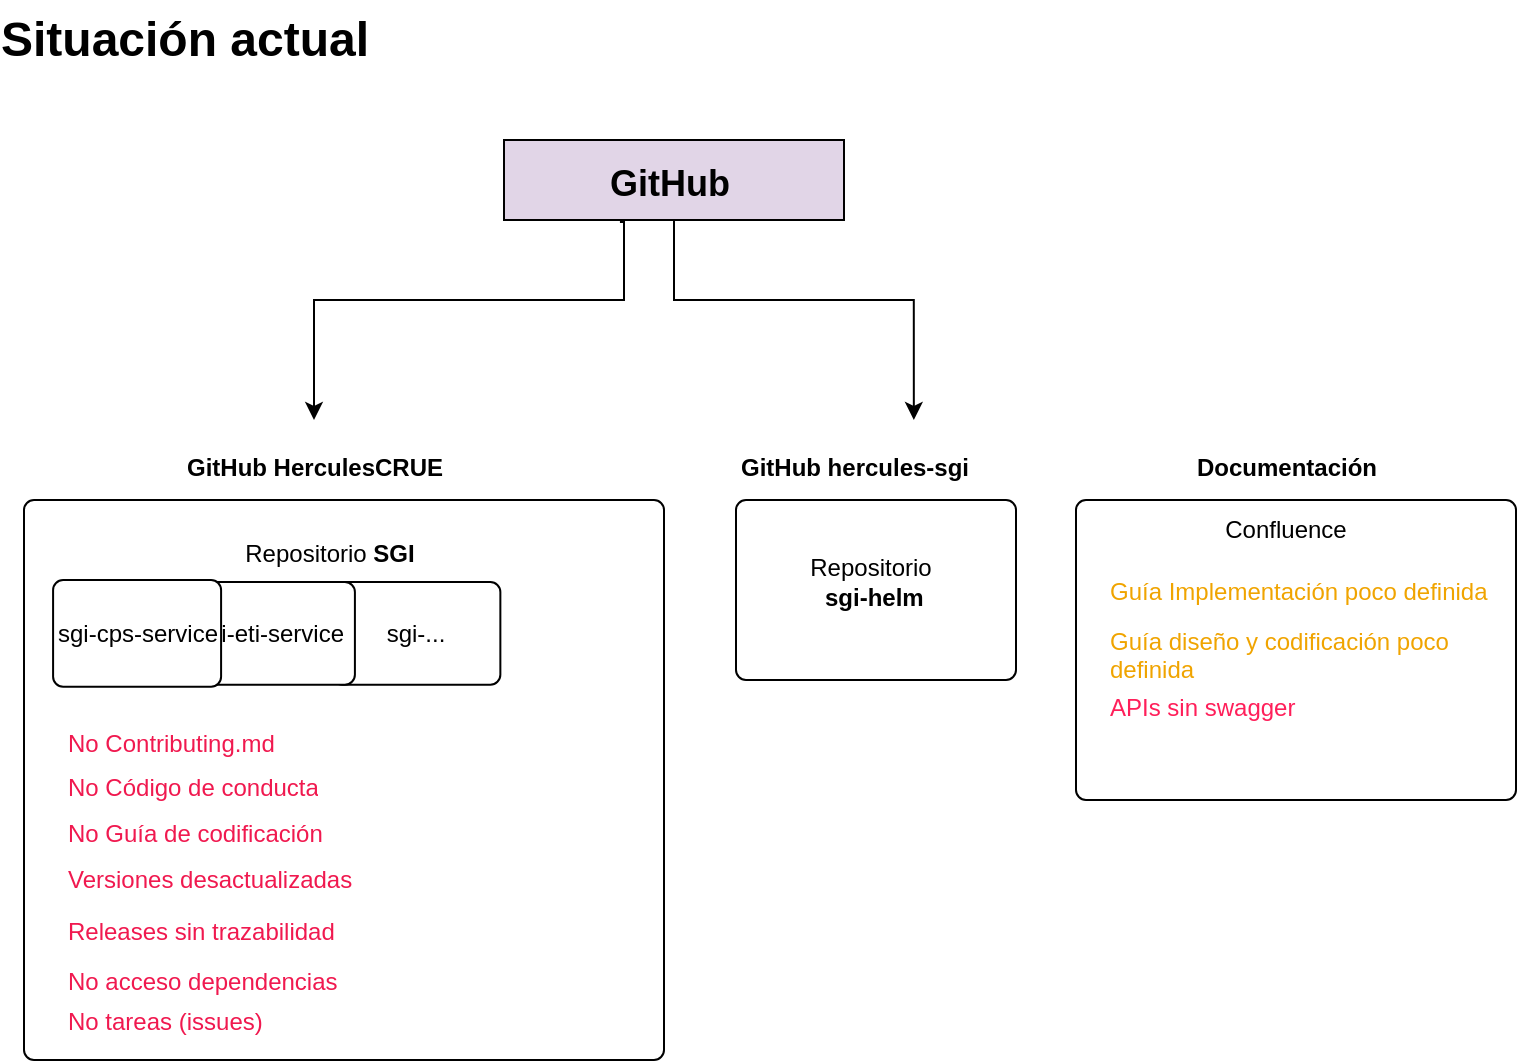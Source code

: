 <mxfile version="25.0.1" pages="2">
  <diagram name="Página-1" id="bBaD8x156yO219mF8Iun">
    <mxGraphModel dx="1368" dy="874" grid="1" gridSize="10" guides="1" tooltips="1" connect="1" arrows="1" fold="1" page="1" pageScale="1" pageWidth="1169" pageHeight="827" math="0" shadow="0">
      <root>
        <mxCell id="0" />
        <mxCell id="1" parent="0" />
        <mxCell id="QXUm6szoHPbZTgmkQ4sL-2" value="&lt;font style=&quot;font-size: 12px;&quot;&gt;GitHub HerculesCRUE&lt;/font&gt;" style="text;strokeColor=none;fillColor=none;html=1;fontSize=24;fontStyle=1;verticalAlign=middle;align=center;" vertex="1" parent="1">
          <mxGeometry x="230" y="260" width="170" height="40" as="geometry" />
        </mxCell>
        <mxCell id="QXUm6szoHPbZTgmkQ4sL-4" value="&lt;font style=&quot;font-size: 12px;&quot;&gt;GitHub hercules-sgi&lt;/font&gt;" style="text;strokeColor=none;fillColor=none;html=1;fontSize=24;fontStyle=1;verticalAlign=middle;align=center;" vertex="1" parent="1">
          <mxGeometry x="500" y="260" width="170" height="40" as="geometry" />
        </mxCell>
        <mxCell id="QXUm6szoHPbZTgmkQ4sL-5" value="" style="rounded=1;absoluteArcSize=1;html=1;arcSize=10;" vertex="1" parent="1">
          <mxGeometry x="170" y="300" width="320" height="280" as="geometry" />
        </mxCell>
        <mxCell id="QXUm6szoHPbZTgmkQ4sL-13" value="sgi-..." style="rounded=1;absoluteArcSize=1;html=1;arcSize=10;whiteSpace=wrap;points=[];strokeColor=inherit;fillColor=inherit;" vertex="1" parent="QXUm6szoHPbZTgmkQ4sL-5">
          <mxGeometry x="154.182" y="41" width="84" height="51.333" as="geometry" />
        </mxCell>
        <mxCell id="QXUm6szoHPbZTgmkQ4sL-7" value="sgi-eti-service" style="rounded=1;absoluteArcSize=1;html=1;arcSize=10;whiteSpace=wrap;points=[];strokeColor=inherit;fillColor=inherit;" vertex="1" parent="QXUm6szoHPbZTgmkQ4sL-5">
          <mxGeometry x="81.455" y="41" width="84" height="51.333" as="geometry" />
        </mxCell>
        <mxCell id="QXUm6szoHPbZTgmkQ4sL-6" value="Repositorio&amp;nbsp;&lt;span style=&quot;background-color: initial;&quot;&gt;&lt;b&gt;SGI&lt;/b&gt;&lt;/span&gt;" style="html=1;shape=mxgraph.er.anchor;whiteSpace=wrap;" vertex="1" parent="QXUm6szoHPbZTgmkQ4sL-5">
          <mxGeometry x="14.545" y="26.667" width="276.364" as="geometry" />
        </mxCell>
        <mxCell id="QXUm6szoHPbZTgmkQ4sL-12" value="sgi-cps-service" style="rounded=1;absoluteArcSize=1;html=1;arcSize=10;whiteSpace=wrap;points=[];strokeColor=inherit;fillColor=inherit;" vertex="1" parent="QXUm6szoHPbZTgmkQ4sL-5">
          <mxGeometry x="14.545" y="40.0" width="84" height="53.333" as="geometry" />
        </mxCell>
        <mxCell id="QXUm6szoHPbZTgmkQ4sL-25" value="" style="shape=table;startSize=0;container=1;collapsible=0;childLayout=tableLayout;fontSize=11;fillColor=none;strokeColor=none;" vertex="1" parent="QXUm6szoHPbZTgmkQ4sL-5">
          <mxGeometry x="14.55" y="112" width="275.45" height="158" as="geometry" />
        </mxCell>
        <mxCell id="QXUm6szoHPbZTgmkQ4sL-26" value="" style="shape=tableRow;horizontal=0;startSize=0;swimlaneHead=0;swimlaneBody=0;strokeColor=inherit;top=0;left=0;bottom=0;right=0;collapsible=0;dropTarget=0;fillColor=none;points=[[0,0.5],[1,0.5]];portConstraint=eastwest;fontSize=16;" vertex="1" parent="QXUm6szoHPbZTgmkQ4sL-25">
          <mxGeometry width="275.45" height="19" as="geometry" />
        </mxCell>
        <mxCell id="QXUm6szoHPbZTgmkQ4sL-27" value="No Contributing.md" style="shape=partialRectangle;html=1;whiteSpace=wrap;connectable=0;strokeColor=inherit;overflow=hidden;fillColor=none;top=0;left=0;bottom=0;right=0;pointerEvents=1;fontSize=12;align=left;spacingLeft=5;fontColor=#f0194f;" vertex="1" parent="QXUm6szoHPbZTgmkQ4sL-26">
          <mxGeometry width="275" height="19" as="geometry">
            <mxRectangle width="275" height="19" as="alternateBounds" />
          </mxGeometry>
        </mxCell>
        <mxCell id="QXUm6szoHPbZTgmkQ4sL-28" value="" style="shape=tableRow;horizontal=0;startSize=0;swimlaneHead=0;swimlaneBody=0;strokeColor=inherit;top=0;left=0;bottom=0;right=0;collapsible=0;dropTarget=0;fillColor=none;points=[[0,0.5],[1,0.5]];portConstraint=eastwest;fontSize=16;" vertex="1" parent="QXUm6szoHPbZTgmkQ4sL-25">
          <mxGeometry y="19" width="275.45" height="25" as="geometry" />
        </mxCell>
        <mxCell id="QXUm6szoHPbZTgmkQ4sL-29" value="No Código de conducta" style="shape=partialRectangle;html=1;whiteSpace=wrap;connectable=0;strokeColor=inherit;overflow=hidden;fillColor=none;top=0;left=0;bottom=0;right=0;pointerEvents=1;fontSize=12;align=left;spacingLeft=5;fontColor=#f0194f;" vertex="1" parent="QXUm6szoHPbZTgmkQ4sL-28">
          <mxGeometry width="275" height="25" as="geometry">
            <mxRectangle width="275" height="25" as="alternateBounds" />
          </mxGeometry>
        </mxCell>
        <mxCell id="QXUm6szoHPbZTgmkQ4sL-30" value="" style="shape=tableRow;horizontal=0;startSize=0;swimlaneHead=0;swimlaneBody=0;strokeColor=inherit;top=0;left=0;bottom=0;right=0;collapsible=0;dropTarget=0;fillColor=none;points=[[0,0.5],[1,0.5]];portConstraint=eastwest;fontSize=16;" vertex="1" parent="QXUm6szoHPbZTgmkQ4sL-25">
          <mxGeometry y="44" width="275.45" height="22" as="geometry" />
        </mxCell>
        <mxCell id="QXUm6szoHPbZTgmkQ4sL-31" value="No Guía de codificación" style="shape=partialRectangle;html=1;whiteSpace=wrap;connectable=0;strokeColor=inherit;overflow=hidden;fillColor=none;top=0;left=0;bottom=0;right=0;pointerEvents=1;fontSize=12;align=left;spacingLeft=5;fontColor=#f0194f;" vertex="1" parent="QXUm6szoHPbZTgmkQ4sL-30">
          <mxGeometry width="275" height="22" as="geometry">
            <mxRectangle width="275" height="22" as="alternateBounds" />
          </mxGeometry>
        </mxCell>
        <mxCell id="QXUm6szoHPbZTgmkQ4sL-32" style="shape=tableRow;horizontal=0;startSize=0;swimlaneHead=0;swimlaneBody=0;strokeColor=inherit;top=0;left=0;bottom=0;right=0;collapsible=0;dropTarget=0;fillColor=none;points=[[0,0.5],[1,0.5]];portConstraint=eastwest;fontSize=16;" vertex="1" parent="QXUm6szoHPbZTgmkQ4sL-25">
          <mxGeometry y="66" width="275.45" height="23" as="geometry" />
        </mxCell>
        <mxCell id="QXUm6szoHPbZTgmkQ4sL-33" value="Versiones desactualizadas" style="shape=partialRectangle;html=1;whiteSpace=wrap;connectable=0;strokeColor=inherit;overflow=hidden;fillColor=none;top=0;left=0;bottom=0;right=0;pointerEvents=1;fontSize=12;align=left;spacingLeft=5;fontColor=#f0194f;" vertex="1" parent="QXUm6szoHPbZTgmkQ4sL-32">
          <mxGeometry width="275" height="23" as="geometry">
            <mxRectangle width="275" height="23" as="alternateBounds" />
          </mxGeometry>
        </mxCell>
        <mxCell id="QXUm6szoHPbZTgmkQ4sL-34" style="shape=tableRow;horizontal=0;startSize=0;swimlaneHead=0;swimlaneBody=0;strokeColor=inherit;top=0;left=0;bottom=0;right=0;collapsible=0;dropTarget=0;fillColor=none;points=[[0,0.5],[1,0.5]];portConstraint=eastwest;fontSize=16;" vertex="1" parent="QXUm6szoHPbZTgmkQ4sL-25">
          <mxGeometry y="89" width="275.45" height="29" as="geometry" />
        </mxCell>
        <mxCell id="QXUm6szoHPbZTgmkQ4sL-35" value="Releases sin trazabilidad" style="shape=partialRectangle;html=1;whiteSpace=wrap;connectable=0;strokeColor=inherit;overflow=hidden;fillColor=none;top=0;left=0;bottom=0;right=0;pointerEvents=1;fontSize=12;align=left;spacingLeft=5;fontColor=#f0194f;" vertex="1" parent="QXUm6szoHPbZTgmkQ4sL-34">
          <mxGeometry width="275" height="29" as="geometry">
            <mxRectangle width="275" height="29" as="alternateBounds" />
          </mxGeometry>
        </mxCell>
        <mxCell id="QXUm6szoHPbZTgmkQ4sL-37" style="shape=tableRow;horizontal=0;startSize=0;swimlaneHead=0;swimlaneBody=0;strokeColor=inherit;top=0;left=0;bottom=0;right=0;collapsible=0;dropTarget=0;fillColor=none;points=[[0,0.5],[1,0.5]];portConstraint=eastwest;fontSize=16;" vertex="1" parent="QXUm6szoHPbZTgmkQ4sL-25">
          <mxGeometry y="118" width="275.45" height="21" as="geometry" />
        </mxCell>
        <mxCell id="QXUm6szoHPbZTgmkQ4sL-38" value="No acceso dependencias" style="shape=partialRectangle;html=1;whiteSpace=wrap;connectable=0;strokeColor=inherit;overflow=hidden;fillColor=none;top=0;left=0;bottom=0;right=0;pointerEvents=1;fontSize=12;align=left;spacingLeft=5;fontColor=#f0194f;" vertex="1" parent="QXUm6szoHPbZTgmkQ4sL-37">
          <mxGeometry width="275" height="21" as="geometry">
            <mxRectangle width="275" height="21" as="alternateBounds" />
          </mxGeometry>
        </mxCell>
        <mxCell id="QXUm6szoHPbZTgmkQ4sL-93" style="shape=tableRow;horizontal=0;startSize=0;swimlaneHead=0;swimlaneBody=0;strokeColor=inherit;top=0;left=0;bottom=0;right=0;collapsible=0;dropTarget=0;fillColor=none;points=[[0,0.5],[1,0.5]];portConstraint=eastwest;fontSize=16;" vertex="1" parent="QXUm6szoHPbZTgmkQ4sL-25">
          <mxGeometry y="139" width="275.45" height="19" as="geometry" />
        </mxCell>
        <mxCell id="QXUm6szoHPbZTgmkQ4sL-94" value="No tareas (issues)" style="shape=partialRectangle;html=1;whiteSpace=wrap;connectable=0;strokeColor=inherit;overflow=hidden;fillColor=none;top=0;left=0;bottom=0;right=0;pointerEvents=1;fontSize=12;align=left;spacingLeft=5;fontColor=#f0194f;" vertex="1" parent="QXUm6szoHPbZTgmkQ4sL-93">
          <mxGeometry width="275" height="19" as="geometry">
            <mxRectangle width="275" height="19" as="alternateBounds" />
          </mxGeometry>
        </mxCell>
        <mxCell id="QXUm6szoHPbZTgmkQ4sL-15" value="" style="rounded=1;absoluteArcSize=1;html=1;arcSize=10;" vertex="1" parent="1">
          <mxGeometry x="526" y="300" width="140" height="90" as="geometry" />
        </mxCell>
        <mxCell id="QXUm6szoHPbZTgmkQ4sL-16" value="Repositorio&lt;div&gt;&amp;nbsp;&lt;b&gt;sgi-helm&lt;/b&gt;&lt;/div&gt;" style="html=1;shape=mxgraph.er.anchor;whiteSpace=wrap;" vertex="1" parent="QXUm6szoHPbZTgmkQ4sL-15">
          <mxGeometry x="7" y="12.86" width="120.906" height="57.14" as="geometry" />
        </mxCell>
        <mxCell id="QXUm6szoHPbZTgmkQ4sL-39" value="" style="rounded=1;absoluteArcSize=1;html=1;arcSize=10;" vertex="1" parent="1">
          <mxGeometry x="696" y="300" width="220" height="150" as="geometry" />
        </mxCell>
        <mxCell id="QXUm6szoHPbZTgmkQ4sL-42" value="Confluence" style="html=1;shape=mxgraph.er.anchor;whiteSpace=wrap;" vertex="1" parent="QXUm6szoHPbZTgmkQ4sL-39">
          <mxGeometry x="10" y="14.286" width="190" as="geometry" />
        </mxCell>
        <mxCell id="QXUm6szoHPbZTgmkQ4sL-44" value="" style="shape=table;startSize=0;container=1;collapsible=0;childLayout=tableLayout;fontSize=11;fillColor=none;strokeColor=none;" vertex="1" parent="1">
          <mxGeometry x="706" y="330" width="200" height="110" as="geometry" />
        </mxCell>
        <mxCell id="QXUm6szoHPbZTgmkQ4sL-45" value="" style="shape=tableRow;horizontal=0;startSize=0;swimlaneHead=0;swimlaneBody=0;strokeColor=inherit;top=0;left=0;bottom=0;right=0;collapsible=0;dropTarget=0;fillColor=none;points=[[0,0.5],[1,0.5]];portConstraint=eastwest;fontSize=16;" vertex="1" parent="QXUm6szoHPbZTgmkQ4sL-44">
          <mxGeometry width="200" height="31" as="geometry" />
        </mxCell>
        <mxCell id="QXUm6szoHPbZTgmkQ4sL-46" value="Guía Implementación poco definida" style="shape=partialRectangle;html=1;whiteSpace=wrap;connectable=0;strokeColor=inherit;overflow=hidden;fillColor=none;top=0;left=0;bottom=0;right=0;pointerEvents=1;fontSize=12;align=left;spacingLeft=5;fontColor=#f0a400;" vertex="1" parent="QXUm6szoHPbZTgmkQ4sL-45">
          <mxGeometry width="200" height="31" as="geometry">
            <mxRectangle width="200" height="31" as="alternateBounds" />
          </mxGeometry>
        </mxCell>
        <mxCell id="QXUm6szoHPbZTgmkQ4sL-47" value="" style="shape=tableRow;horizontal=0;startSize=0;swimlaneHead=0;swimlaneBody=0;strokeColor=inherit;top=0;left=0;bottom=0;right=0;collapsible=0;dropTarget=0;fillColor=none;points=[[0,0.5],[1,0.5]];portConstraint=eastwest;fontSize=16;" vertex="1" parent="QXUm6szoHPbZTgmkQ4sL-44">
          <mxGeometry y="31" width="200" height="30" as="geometry" />
        </mxCell>
        <mxCell id="QXUm6szoHPbZTgmkQ4sL-48" value="Guía diseño y codificación poco definida" style="shape=partialRectangle;html=1;whiteSpace=wrap;connectable=0;strokeColor=inherit;overflow=hidden;fillColor=none;top=0;left=0;bottom=0;right=0;pointerEvents=1;fontSize=12;align=left;spacingLeft=5;fontColor=#f0a400;" vertex="1" parent="QXUm6szoHPbZTgmkQ4sL-47">
          <mxGeometry width="200" height="30" as="geometry">
            <mxRectangle width="200" height="30" as="alternateBounds" />
          </mxGeometry>
        </mxCell>
        <mxCell id="QXUm6szoHPbZTgmkQ4sL-49" value="" style="shape=tableRow;horizontal=0;startSize=0;swimlaneHead=0;swimlaneBody=0;strokeColor=inherit;top=0;left=0;bottom=0;right=0;collapsible=0;dropTarget=0;fillColor=none;points=[[0,0.5],[1,0.5]];portConstraint=eastwest;fontSize=16;" vertex="1" parent="QXUm6szoHPbZTgmkQ4sL-44">
          <mxGeometry y="61" width="200" height="25" as="geometry" />
        </mxCell>
        <mxCell id="QXUm6szoHPbZTgmkQ4sL-50" value="APIs sin swagger" style="shape=partialRectangle;html=1;whiteSpace=wrap;connectable=0;strokeColor=inherit;overflow=hidden;fillColor=none;top=0;left=0;bottom=0;right=0;pointerEvents=1;fontSize=12;align=left;spacingLeft=5;fontColor=#FF1F5A;" vertex="1" parent="QXUm6szoHPbZTgmkQ4sL-49">
          <mxGeometry width="200" height="25" as="geometry">
            <mxRectangle width="200" height="25" as="alternateBounds" />
          </mxGeometry>
        </mxCell>
        <mxCell id="QXUm6szoHPbZTgmkQ4sL-55" style="shape=tableRow;horizontal=0;startSize=0;swimlaneHead=0;swimlaneBody=0;strokeColor=inherit;top=0;left=0;bottom=0;right=0;collapsible=0;dropTarget=0;fillColor=none;points=[[0,0.5],[1,0.5]];portConstraint=eastwest;fontSize=16;" vertex="1" parent="QXUm6szoHPbZTgmkQ4sL-44">
          <mxGeometry y="86" width="200" height="24" as="geometry" />
        </mxCell>
        <mxCell id="QXUm6szoHPbZTgmkQ4sL-56" value="" style="shape=partialRectangle;html=1;whiteSpace=wrap;connectable=0;strokeColor=inherit;overflow=hidden;fillColor=none;top=0;left=0;bottom=0;right=0;pointerEvents=1;fontSize=12;align=left;spacingLeft=5;" vertex="1" parent="QXUm6szoHPbZTgmkQ4sL-55">
          <mxGeometry width="200" height="24" as="geometry">
            <mxRectangle width="200" height="24" as="alternateBounds" />
          </mxGeometry>
        </mxCell>
        <mxCell id="QXUm6szoHPbZTgmkQ4sL-57" value="&lt;font style=&quot;font-size: 12px;&quot;&gt;Documentación&lt;/font&gt;" style="text;strokeColor=none;fillColor=none;html=1;fontSize=24;fontStyle=1;verticalAlign=middle;align=center;" vertex="1" parent="1">
          <mxGeometry x="716" y="260" width="170" height="40" as="geometry" />
        </mxCell>
        <mxCell id="V_Tc9jvq2iorqQmRZwAp-4" style="edgeStyle=orthogonalEdgeStyle;rounded=0;orthogonalLoop=1;jettySize=auto;html=1;entryX=0.5;entryY=0;entryDx=0;entryDy=0;exitX=0.341;exitY=1.025;exitDx=0;exitDy=0;exitPerimeter=0;" edge="1" parent="1" source="V_Tc9jvq2iorqQmRZwAp-1" target="QXUm6szoHPbZTgmkQ4sL-2">
          <mxGeometry relative="1" as="geometry">
            <mxPoint x="470" y="270" as="sourcePoint" />
            <Array as="points">
              <mxPoint x="470" y="161" />
              <mxPoint x="470" y="200" />
              <mxPoint x="315" y="200" />
            </Array>
          </mxGeometry>
        </mxCell>
        <mxCell id="V_Tc9jvq2iorqQmRZwAp-5" style="edgeStyle=orthogonalEdgeStyle;rounded=0;orthogonalLoop=1;jettySize=auto;html=1;entryX=0.676;entryY=0;entryDx=0;entryDy=0;entryPerimeter=0;exitX=0.5;exitY=1;exitDx=0;exitDy=0;" edge="1" parent="1" source="V_Tc9jvq2iorqQmRZwAp-1" target="QXUm6szoHPbZTgmkQ4sL-4">
          <mxGeometry relative="1" as="geometry">
            <mxPoint x="500" y="170" as="sourcePoint" />
            <Array as="points">
              <mxPoint x="495" y="200" />
              <mxPoint x="615" y="200" />
            </Array>
          </mxGeometry>
        </mxCell>
        <mxCell id="V_Tc9jvq2iorqQmRZwAp-1" value="&lt;font style=&quot;font-size: 18px;&quot;&gt;GitHub&amp;nbsp;&lt;/font&gt;" style="text;strokeColor=#000000;fillColor=#e1d5e7;html=1;fontSize=24;fontStyle=1;verticalAlign=middle;align=center;" vertex="1" parent="1">
          <mxGeometry x="410" y="120" width="170" height="40" as="geometry" />
        </mxCell>
        <mxCell id="n9G7ymMUpFDcm9Pin7Ky-1" value="Situación actual" style="text;strokeColor=none;fillColor=none;html=1;fontSize=24;fontStyle=1;verticalAlign=middle;align=center;" vertex="1" parent="1">
          <mxGeometry x="200" y="50" width="100" height="40" as="geometry" />
        </mxCell>
      </root>
    </mxGraphModel>
  </diagram>
  <diagram id="d8dHQ42E8WZ0-o6i_McF" name="Página-2">
    <mxGraphModel dx="1368" dy="874" grid="1" gridSize="10" guides="1" tooltips="1" connect="1" arrows="1" fold="1" page="1" pageScale="1" pageWidth="1169" pageHeight="827" math="0" shadow="0">
      <root>
        <mxCell id="0" />
        <mxCell id="1" parent="0" />
        <mxCell id="WRuzcpgwVqls7by5Vbcm-1" value="&lt;font style=&quot;font-size: 12px;&quot;&gt;GitHub hercules-sgi&lt;/font&gt;" style="text;strokeColor=none;fillColor=none;html=1;fontSize=24;fontStyle=1;verticalAlign=middle;align=center;" vertex="1" parent="1">
          <mxGeometry x="250" y="220" width="170" height="40" as="geometry" />
        </mxCell>
        <mxCell id="WRuzcpgwVqls7by5Vbcm-2" value="" style="rounded=1;absoluteArcSize=1;html=1;arcSize=10;" vertex="1" parent="1">
          <mxGeometry x="160" y="267" width="420" height="473" as="geometry" />
        </mxCell>
        <mxCell id="mwXf47TgeY0og8HFRt-t-23" value="&lt;b&gt;sgi-...&lt;/b&gt;" style="rounded=1;absoluteArcSize=1;html=1;arcSize=10;whiteSpace=wrap;points=[];strokeColor=inherit;fillColor=inherit;" vertex="1" parent="WRuzcpgwVqls7by5Vbcm-2">
          <mxGeometry x="191.4" y="74.16" width="107.37" height="54.006" as="geometry" />
        </mxCell>
        <mxCell id="WRuzcpgwVqls7by5Vbcm-3" value="&lt;b&gt;sgi-...&lt;/b&gt;" style="rounded=1;absoluteArcSize=1;html=1;arcSize=10;whiteSpace=wrap;points=[];strokeColor=inherit;fillColor=inherit;" vertex="1" parent="WRuzcpgwVqls7by5Vbcm-2">
          <mxGeometry x="170.525" y="74.16" width="61.928" height="54.006" as="geometry" />
        </mxCell>
        <mxCell id="WRuzcpgwVqls7by5Vbcm-4" value="&lt;b&gt;sgi-eti-service&lt;/b&gt;" style="rounded=1;absoluteArcSize=1;html=1;arcSize=10;whiteSpace=wrap;points=[];strokeColor=inherit;fillColor=inherit;" vertex="1" parent="WRuzcpgwVqls7by5Vbcm-2">
          <mxGeometry x="102.71" y="74.16" width="87.29" height="54.006" as="geometry" />
        </mxCell>
        <mxCell id="WRuzcpgwVqls7by5Vbcm-5" value="Repositorios&lt;div&gt;&lt;br&gt;&lt;/div&gt;" style="html=1;shape=mxgraph.er.anchor;whiteSpace=wrap;" vertex="1" parent="WRuzcpgwVqls7by5Vbcm-2">
          <mxGeometry x="-21.829" y="25.335" width="362.727" as="geometry" />
        </mxCell>
        <mxCell id="WRuzcpgwVqls7by5Vbcm-6" value="&lt;b&gt;sgi-cps-service&lt;/b&gt;" style="rounded=1;absoluteArcSize=1;html=1;arcSize=10;whiteSpace=wrap;points=[];strokeColor=inherit;fillColor=inherit;" vertex="1" parent="WRuzcpgwVqls7by5Vbcm-2">
          <mxGeometry x="10" y="74.151" width="111.93" height="54.015" as="geometry" />
        </mxCell>
        <mxCell id="3cUAUk19RyUQocubx50p-5" style="edgeStyle=orthogonalEdgeStyle;rounded=0;orthogonalLoop=1;jettySize=auto;html=1;" edge="1" parent="WRuzcpgwVqls7by5Vbcm-2" source="WRuzcpgwVqls7by5Vbcm-7" target="_PGrrqiBq7bsY6s_kVio-3">
          <mxGeometry relative="1" as="geometry" />
        </mxCell>
        <mxCell id="WRuzcpgwVqls7by5Vbcm-7" value="sgi-helm" style="rounded=1;absoluteArcSize=1;html=1;arcSize=10;whiteSpace=wrap;points=[];strokeColor=inherit;fillColor=inherit;fontStyle=1" vertex="1" parent="WRuzcpgwVqls7by5Vbcm-2">
          <mxGeometry x="6.8" y="272.41" width="118.32" height="57" as="geometry" />
        </mxCell>
        <mxCell id="WRuzcpgwVqls7by5Vbcm-8" value="" style="shape=table;startSize=0;container=1;collapsible=0;childLayout=tableLayout;fontSize=11;fillColor=none;strokeColor=none;" vertex="1" parent="WRuzcpgwVqls7by5Vbcm-2">
          <mxGeometry x="49.85" y="136.11" width="182.6" height="123.89" as="geometry" />
        </mxCell>
        <mxCell id="WRuzcpgwVqls7by5Vbcm-9" value="" style="shape=tableRow;horizontal=0;startSize=0;swimlaneHead=0;swimlaneBody=0;strokeColor=inherit;top=0;left=0;bottom=0;right=0;collapsible=0;dropTarget=0;fillColor=none;points=[[0,0.5],[1,0.5]];portConstraint=eastwest;fontSize=16;" vertex="1" parent="WRuzcpgwVqls7by5Vbcm-8">
          <mxGeometry width="182.6" height="18" as="geometry" />
        </mxCell>
        <mxCell id="WRuzcpgwVqls7by5Vbcm-10" value="Contributing.md" style="shape=partialRectangle;html=1;whiteSpace=wrap;connectable=0;strokeColor=inherit;overflow=hidden;fillColor=none;top=0;left=0;bottom=0;right=0;pointerEvents=1;fontSize=12;align=left;spacingLeft=5;fontColor=#39a201;" vertex="1" parent="WRuzcpgwVqls7by5Vbcm-9">
          <mxGeometry width="183" height="18" as="geometry">
            <mxRectangle width="183" height="18" as="alternateBounds" />
          </mxGeometry>
        </mxCell>
        <mxCell id="WRuzcpgwVqls7by5Vbcm-11" value="" style="shape=tableRow;horizontal=0;startSize=0;swimlaneHead=0;swimlaneBody=0;strokeColor=inherit;top=0;left=0;bottom=0;right=0;collapsible=0;dropTarget=0;fillColor=none;points=[[0,0.5],[1,0.5]];portConstraint=eastwest;fontSize=16;" vertex="1" parent="WRuzcpgwVqls7by5Vbcm-8">
          <mxGeometry y="18" width="182.6" height="21" as="geometry" />
        </mxCell>
        <mxCell id="WRuzcpgwVqls7by5Vbcm-12" value="Código de conducta" style="shape=partialRectangle;html=1;whiteSpace=wrap;connectable=0;strokeColor=inherit;overflow=hidden;fillColor=none;top=0;left=0;bottom=0;right=0;pointerEvents=1;fontSize=12;align=left;spacingLeft=5;fontColor=#39a201;" vertex="1" parent="WRuzcpgwVqls7by5Vbcm-11">
          <mxGeometry width="183" height="21" as="geometry">
            <mxRectangle width="183" height="21" as="alternateBounds" />
          </mxGeometry>
        </mxCell>
        <mxCell id="WRuzcpgwVqls7by5Vbcm-13" value="" style="shape=tableRow;horizontal=0;startSize=0;swimlaneHead=0;swimlaneBody=0;strokeColor=inherit;top=0;left=0;bottom=0;right=0;collapsible=0;dropTarget=0;fillColor=none;points=[[0,0.5],[1,0.5]];portConstraint=eastwest;fontSize=16;" vertex="1" parent="WRuzcpgwVqls7by5Vbcm-8">
          <mxGeometry y="39" width="182.6" height="23" as="geometry" />
        </mxCell>
        <mxCell id="WRuzcpgwVqls7by5Vbcm-14" value="Guía de codificación" style="shape=partialRectangle;html=1;whiteSpace=wrap;connectable=0;strokeColor=inherit;overflow=hidden;fillColor=none;top=0;left=0;bottom=0;right=0;pointerEvents=1;fontSize=12;align=left;spacingLeft=5;fontColor=#39a201;" vertex="1" parent="WRuzcpgwVqls7by5Vbcm-13">
          <mxGeometry width="183" height="23" as="geometry">
            <mxRectangle width="183" height="23" as="alternateBounds" />
          </mxGeometry>
        </mxCell>
        <mxCell id="WRuzcpgwVqls7by5Vbcm-15" style="shape=tableRow;horizontal=0;startSize=0;swimlaneHead=0;swimlaneBody=0;strokeColor=inherit;top=0;left=0;bottom=0;right=0;collapsible=0;dropTarget=0;fillColor=none;points=[[0,0.5],[1,0.5]];portConstraint=eastwest;fontSize=16;" vertex="1" parent="WRuzcpgwVqls7by5Vbcm-8">
          <mxGeometry y="62" width="182.6" height="21" as="geometry" />
        </mxCell>
        <mxCell id="WRuzcpgwVqls7by5Vbcm-16" value="Versiones actualizadas" style="shape=partialRectangle;html=1;whiteSpace=wrap;connectable=0;strokeColor=inherit;overflow=hidden;fillColor=none;top=0;left=0;bottom=0;right=0;pointerEvents=1;fontSize=12;align=left;spacingLeft=5;fontColor=#39a201;" vertex="1" parent="WRuzcpgwVqls7by5Vbcm-15">
          <mxGeometry width="183" height="21" as="geometry">
            <mxRectangle width="183" height="21" as="alternateBounds" />
          </mxGeometry>
        </mxCell>
        <mxCell id="WRuzcpgwVqls7by5Vbcm-17" style="shape=tableRow;horizontal=0;startSize=0;swimlaneHead=0;swimlaneBody=0;strokeColor=inherit;top=0;left=0;bottom=0;right=0;collapsible=0;dropTarget=0;fillColor=none;points=[[0,0.5],[1,0.5]];portConstraint=eastwest;fontSize=16;" vertex="1" parent="WRuzcpgwVqls7by5Vbcm-8">
          <mxGeometry y="83" width="182.6" height="23" as="geometry" />
        </mxCell>
        <mxCell id="WRuzcpgwVqls7by5Vbcm-18" value="Acceso dependencias" style="shape=partialRectangle;html=1;whiteSpace=wrap;connectable=0;strokeColor=inherit;overflow=hidden;fillColor=none;top=0;left=0;bottom=0;right=0;pointerEvents=1;fontSize=12;align=left;spacingLeft=5;fontColor=#39a201;" vertex="1" parent="WRuzcpgwVqls7by5Vbcm-17">
          <mxGeometry width="183" height="23" as="geometry">
            <mxRectangle width="183" height="23" as="alternateBounds" />
          </mxGeometry>
        </mxCell>
        <mxCell id="WRuzcpgwVqls7by5Vbcm-19" style="shape=tableRow;horizontal=0;startSize=0;swimlaneHead=0;swimlaneBody=0;strokeColor=inherit;top=0;left=0;bottom=0;right=0;collapsible=0;dropTarget=0;fillColor=none;points=[[0,0.5],[1,0.5]];portConstraint=eastwest;fontSize=16;" vertex="1" parent="WRuzcpgwVqls7by5Vbcm-8">
          <mxGeometry y="106" width="182.6" height="18" as="geometry" />
        </mxCell>
        <mxCell id="WRuzcpgwVqls7by5Vbcm-20" value="Proyectos y Tareas" style="shape=partialRectangle;html=1;whiteSpace=wrap;connectable=0;strokeColor=inherit;overflow=hidden;fillColor=none;top=0;left=0;bottom=0;right=0;pointerEvents=1;fontSize=12;align=left;spacingLeft=5;fontColor=#39a201;" vertex="1" parent="WRuzcpgwVqls7by5Vbcm-19">
          <mxGeometry width="183" height="18" as="geometry">
            <mxRectangle width="183" height="18" as="alternateBounds" />
          </mxGeometry>
        </mxCell>
        <mxCell id="WRuzcpgwVqls7by5Vbcm-21" value="Histórico cambios &#xa;(commits)" style="shape=partialRectangle;fillColor=none;align=left;verticalAlign=middle;strokeColor=none;spacingLeft=34;rotatable=0;points=[[0,0.5],[1,0.5]];portConstraint=eastwest;dropTarget=0;" vertex="1" parent="WRuzcpgwVqls7by5Vbcm-2">
          <mxGeometry x="276.661" y="74.162" width="108" height="39.095" as="geometry" />
        </mxCell>
        <mxCell id="WRuzcpgwVqls7by5Vbcm-22" value="" style="shape=partialRectangle;top=0;left=0;bottom=0;fillColor=none;stokeWidth=1;dashed=1;align=left;verticalAlign=middle;spacingLeft=4;spacingRight=4;overflow=hidden;rotatable=0;points=[];portConstraint=eastwest;part=1;" vertex="1" connectable="0" parent="WRuzcpgwVqls7by5Vbcm-21">
          <mxGeometry width="36" height="39.095" as="geometry" />
        </mxCell>
        <mxCell id="_PGrrqiBq7bsY6s_kVio-2" value="Listado repositorios por componente del SGI" style="text;html=1;align=center;verticalAlign=middle;whiteSpace=wrap;rounded=0;" vertex="1" parent="WRuzcpgwVqls7by5Vbcm-2">
          <mxGeometry x="-21.824" y="46.58" width="334.596" height="27.579" as="geometry" />
        </mxCell>
        <mxCell id="_PGrrqiBq7bsY6s_kVio-3" value="github-actions (pipelines)" style="label;whiteSpace=wrap;html=1;align=center;verticalAlign=bottom;spacingLeft=0;spacingBottom=4;imageAlign=center;imageVerticalAlign=top;image=img/clipart/Gear_128x128.png" vertex="1" parent="WRuzcpgwVqls7by5Vbcm-2">
          <mxGeometry x="260" y="241.38" width="112.63" height="88.03" as="geometry" />
        </mxCell>
        <mxCell id="3cUAUk19RyUQocubx50p-8" value="" style="endArrow=classic;html=1;rounded=0;exitX=0.63;exitY=0.957;exitDx=0;exitDy=0;exitPerimeter=0;entryX=0.25;entryY=0;entryDx=0;entryDy=0;" edge="1" parent="WRuzcpgwVqls7by5Vbcm-2" source="mwXf47TgeY0og8HFRt-t-23" target="_PGrrqiBq7bsY6s_kVio-3">
          <mxGeometry relative="1" as="geometry">
            <mxPoint x="390" y="126.696" as="sourcePoint" />
            <mxPoint x="550" y="126.696" as="targetPoint" />
          </mxGeometry>
        </mxCell>
        <mxCell id="3cUAUk19RyUQocubx50p-10" value="Source" style="edgeLabel;resizable=0;html=1;;align=left;verticalAlign=bottom;" connectable="0" vertex="1" parent="3cUAUk19RyUQocubx50p-8">
          <mxGeometry x="-1" relative="1" as="geometry" />
        </mxCell>
        <mxCell id="WRuzcpgwVqls7by5Vbcm-23" value="Repositorio documentación&lt;div&gt;.md&lt;/div&gt;" style="rounded=1;absoluteArcSize=1;html=1;arcSize=10;whiteSpace=wrap;points=[];strokeColor=inherit;fillColor=inherit;fontStyle=1" vertex="1" parent="WRuzcpgwVqls7by5Vbcm-2">
          <mxGeometry x="5.82" y="363.001" width="119.3" height="67.571" as="geometry" />
        </mxCell>
        <mxCell id="WRuzcpgwVqls7by5Vbcm-24" value="" style="rounded=1;absoluteArcSize=1;html=1;arcSize=10;" vertex="1" parent="1">
          <mxGeometry x="630" y="600.41" width="236.25" height="90.59" as="geometry" />
        </mxCell>
        <mxCell id="WRuzcpgwVqls7by5Vbcm-25" value="" style="html=1;shape=mxgraph.er.anchor;whiteSpace=wrap;" vertex="1" parent="WRuzcpgwVqls7by5Vbcm-24">
          <mxGeometry x="10.739" y="8.628" width="204.034" as="geometry" />
        </mxCell>
        <mxCell id="WRuzcpgwVqls7by5Vbcm-26" value="" style="shape=table;startSize=0;container=1;collapsible=0;childLayout=tableLayout;fontSize=11;fillColor=none;strokeColor=none;" vertex="1" parent="WRuzcpgwVqls7by5Vbcm-24">
          <mxGeometry x="20" y="15.4" width="200" height="74.6" as="geometry" />
        </mxCell>
        <mxCell id="WRuzcpgwVqls7by5Vbcm-27" value="" style="shape=tableRow;horizontal=0;startSize=0;swimlaneHead=0;swimlaneBody=0;strokeColor=inherit;top=0;left=0;bottom=0;right=0;collapsible=0;dropTarget=0;fillColor=none;points=[[0,0.5],[1,0.5]];portConstraint=eastwest;fontSize=16;" vertex="1" parent="WRuzcpgwVqls7by5Vbcm-26">
          <mxGeometry width="200" height="15" as="geometry" />
        </mxCell>
        <mxCell id="WRuzcpgwVqls7by5Vbcm-28" value="Guía Implementación completa" style="shape=partialRectangle;html=1;whiteSpace=wrap;connectable=0;strokeColor=inherit;overflow=hidden;fillColor=none;top=0;left=0;bottom=0;right=0;pointerEvents=1;fontSize=12;align=left;spacingLeft=5;fontColor=#0b9009;" vertex="1" parent="WRuzcpgwVqls7by5Vbcm-27">
          <mxGeometry width="200" height="15" as="geometry">
            <mxRectangle width="200" height="15" as="alternateBounds" />
          </mxGeometry>
        </mxCell>
        <mxCell id="WRuzcpgwVqls7by5Vbcm-29" value="" style="shape=tableRow;horizontal=0;startSize=0;swimlaneHead=0;swimlaneBody=0;strokeColor=inherit;top=0;left=0;bottom=0;right=0;collapsible=0;dropTarget=0;fillColor=none;points=[[0,0.5],[1,0.5]];portConstraint=eastwest;fontSize=16;" vertex="1" parent="WRuzcpgwVqls7by5Vbcm-26">
          <mxGeometry y="15" width="200" height="22" as="geometry" />
        </mxCell>
        <mxCell id="WRuzcpgwVqls7by5Vbcm-30" value="Guía diseño y codificación definida" style="shape=partialRectangle;html=1;whiteSpace=wrap;connectable=0;strokeColor=inherit;overflow=hidden;fillColor=none;top=0;left=0;bottom=0;right=0;pointerEvents=1;fontSize=12;align=left;spacingLeft=5;fontColor=#0b9009;" vertex="1" parent="WRuzcpgwVqls7by5Vbcm-29">
          <mxGeometry width="200" height="22" as="geometry">
            <mxRectangle width="200" height="22" as="alternateBounds" />
          </mxGeometry>
        </mxCell>
        <mxCell id="WRuzcpgwVqls7by5Vbcm-31" value="" style="shape=tableRow;horizontal=0;startSize=0;swimlaneHead=0;swimlaneBody=0;strokeColor=inherit;top=0;left=0;bottom=0;right=0;collapsible=0;dropTarget=0;fillColor=none;points=[[0,0.5],[1,0.5]];portConstraint=eastwest;fontSize=16;" vertex="1" parent="WRuzcpgwVqls7by5Vbcm-26">
          <mxGeometry y="37" width="200" height="19" as="geometry" />
        </mxCell>
        <mxCell id="WRuzcpgwVqls7by5Vbcm-32" value="APIs documentadas con swagger" style="shape=partialRectangle;html=1;whiteSpace=wrap;connectable=0;strokeColor=inherit;overflow=hidden;fillColor=none;top=0;left=0;bottom=0;right=0;pointerEvents=1;fontSize=12;align=left;spacingLeft=5;fontColor=#0b9009;" vertex="1" parent="WRuzcpgwVqls7by5Vbcm-31">
          <mxGeometry width="200" height="19" as="geometry">
            <mxRectangle width="200" height="19" as="alternateBounds" />
          </mxGeometry>
        </mxCell>
        <mxCell id="WRuzcpgwVqls7by5Vbcm-33" style="shape=tableRow;horizontal=0;startSize=0;swimlaneHead=0;swimlaneBody=0;strokeColor=inherit;top=0;left=0;bottom=0;right=0;collapsible=0;dropTarget=0;fillColor=none;points=[[0,0.5],[1,0.5]];portConstraint=eastwest;fontSize=16;" vertex="1" parent="WRuzcpgwVqls7by5Vbcm-26">
          <mxGeometry y="56" width="200" height="19" as="geometry" />
        </mxCell>
        <mxCell id="WRuzcpgwVqls7by5Vbcm-34" value="" style="shape=partialRectangle;html=1;whiteSpace=wrap;connectable=0;strokeColor=inherit;overflow=hidden;fillColor=none;top=0;left=0;bottom=0;right=0;pointerEvents=1;fontSize=12;align=left;spacingLeft=5;" vertex="1" parent="WRuzcpgwVqls7by5Vbcm-33">
          <mxGeometry width="200" height="19" as="geometry">
            <mxRectangle width="200" height="19" as="alternateBounds" />
          </mxGeometry>
        </mxCell>
        <mxCell id="WRuzcpgwVqls7by5Vbcm-35" value="&lt;font style=&quot;font-size: 12px;&quot;&gt;Web Documentación&lt;/font&gt;" style="text;strokeColor=none;fillColor=none;html=1;fontSize=24;fontStyle=1;verticalAlign=middle;align=center;" vertex="1" parent="1">
          <mxGeometry x="650" y="560.41" width="170" height="40" as="geometry" />
        </mxCell>
        <mxCell id="WRuzcpgwVqls7by5Vbcm-37" value="Entornos CI/CD&amp;nbsp;&lt;div&gt;pruebas y producción&lt;/div&gt;" style="shape=ext;double=1;rounded=1;whiteSpace=wrap;html=1;" vertex="1" parent="1">
          <mxGeometry x="670" y="470" width="190" height="59" as="geometry" />
        </mxCell>
        <mxCell id="fbFP5IN0j3H9LUXeOLCJ-2" style="edgeStyle=orthogonalEdgeStyle;rounded=0;orthogonalLoop=1;jettySize=auto;html=1;" edge="1" parent="1" source="fbFP5IN0j3H9LUXeOLCJ-1" target="WRuzcpgwVqls7by5Vbcm-1">
          <mxGeometry relative="1" as="geometry" />
        </mxCell>
        <mxCell id="fbFP5IN0j3H9LUXeOLCJ-1" value="&lt;font style=&quot;font-size: 18px;&quot;&gt;GitHub&amp;nbsp;&lt;/font&gt;" style="text;strokeColor=#000000;fillColor=#e1d5e7;html=1;fontSize=24;fontStyle=1;verticalAlign=middle;align=center;" vertex="1" parent="1">
          <mxGeometry x="250" y="150" width="170" height="50" as="geometry" />
        </mxCell>
        <mxCell id="5sQItuX-n9RzhnoOlvKf-3" value="Situación prevista 2025" style="text;strokeColor=none;fillColor=none;html=1;fontSize=24;fontStyle=1;verticalAlign=middle;align=center;" vertex="1" parent="1">
          <mxGeometry x="160" y="60" width="290" height="60" as="geometry" />
        </mxCell>
        <mxCell id="3cUAUk19RyUQocubx50p-12" style="edgeStyle=orthogonalEdgeStyle;rounded=0;orthogonalLoop=1;jettySize=auto;html=1;entryX=0.017;entryY=0.426;entryDx=0;entryDy=0;entryPerimeter=0;" edge="1" parent="1" source="WRuzcpgwVqls7by5Vbcm-23" target="WRuzcpgwVqls7by5Vbcm-24">
          <mxGeometry relative="1" as="geometry" />
        </mxCell>
        <mxCell id="3cUAUk19RyUQocubx50p-13" style="edgeStyle=orthogonalEdgeStyle;rounded=0;orthogonalLoop=1;jettySize=auto;html=1;entryX=0;entryY=0.5;entryDx=0;entryDy=0;" edge="1" parent="1" source="_PGrrqiBq7bsY6s_kVio-3" target="WRuzcpgwVqls7by5Vbcm-37">
          <mxGeometry relative="1" as="geometry" />
        </mxCell>
      </root>
    </mxGraphModel>
  </diagram>
</mxfile>
